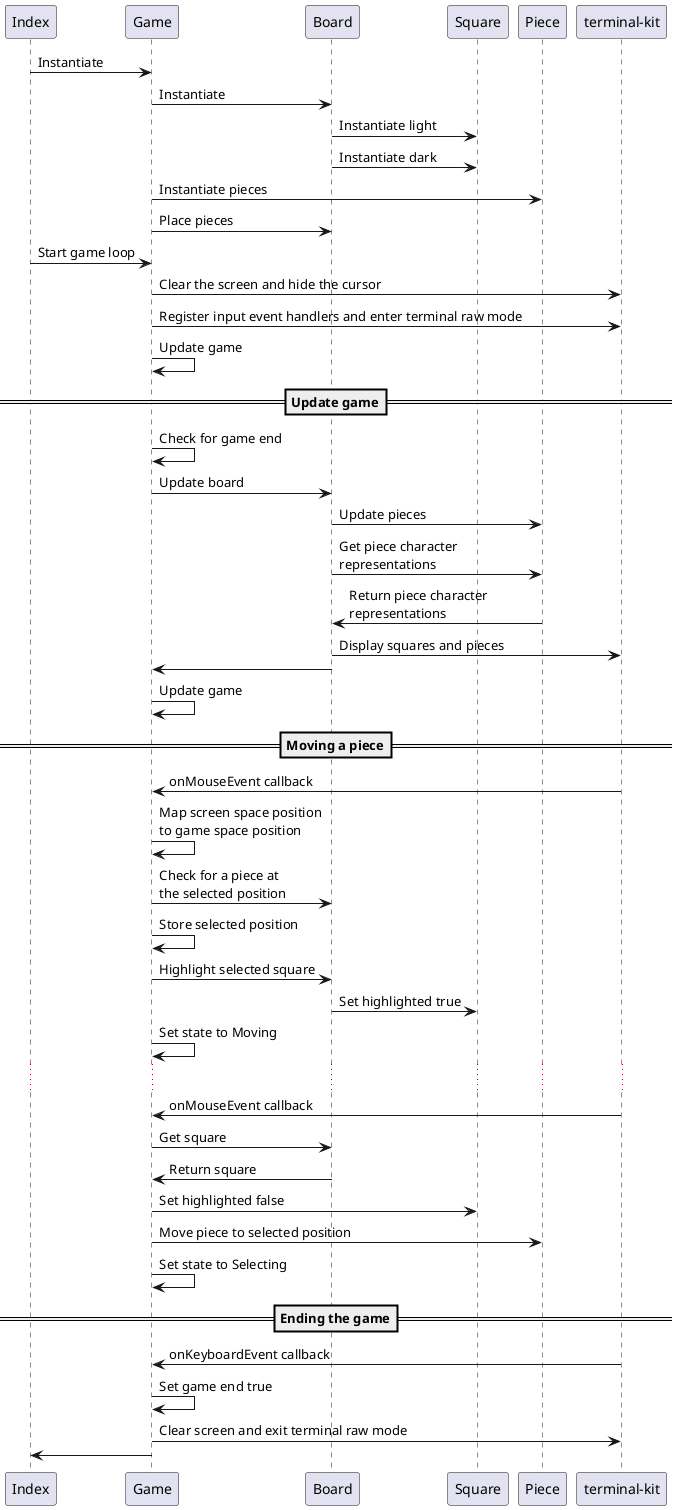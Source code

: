 @startuml
participant Index
participant Game
participant Board
participant Square
participant Piece
participant "terminal-kit" as term

Index -> Game: Instantiate
Game -> Board: Instantiate
Board -> Square: Instantiate light
Board -> Square: Instantiate dark
Game -> Piece: Instantiate pieces
Game -> Board: Place pieces
Index -> Game: Start game loop
Game -> term: Clear the screen and hide the cursor
Game -> term: Register input event handlers and enter terminal raw mode
Game -> Game: Update game

==Update game==
Game -> Game: Check for game end
Game -> Board: Update board
Board -> Piece: Update pieces
Board -> Piece: Get piece character\nrepresentations
Piece -> Board: Return piece character\nrepresentations
Board -> term: Display squares and pieces
Board -> Game
Game -> Game: Update game

==Moving a piece==
term -> Game: onMouseEvent callback
Game -> Game: Map screen space position\nto game space position
Game -> Board: Check for a piece at\nthe selected position
Game -> Game: Store selected position
Game -> Board: Highlight selected square
Board -> Square: Set highlighted true
Game -> Game: Set state to Moving
...
term -> Game: onMouseEvent callback
Game -> Board: Get square
Board -> Game: Return square
Game -> Square: Set highlighted false
Game -> Piece: Move piece to selected position
Game -> Game: Set state to Selecting

==Ending the game==
term -> Game: onKeyboardEvent callback
Game -> Game: Set game end true
Game -> term: Clear screen and exit terminal raw mode
Game -> Index

@enduml